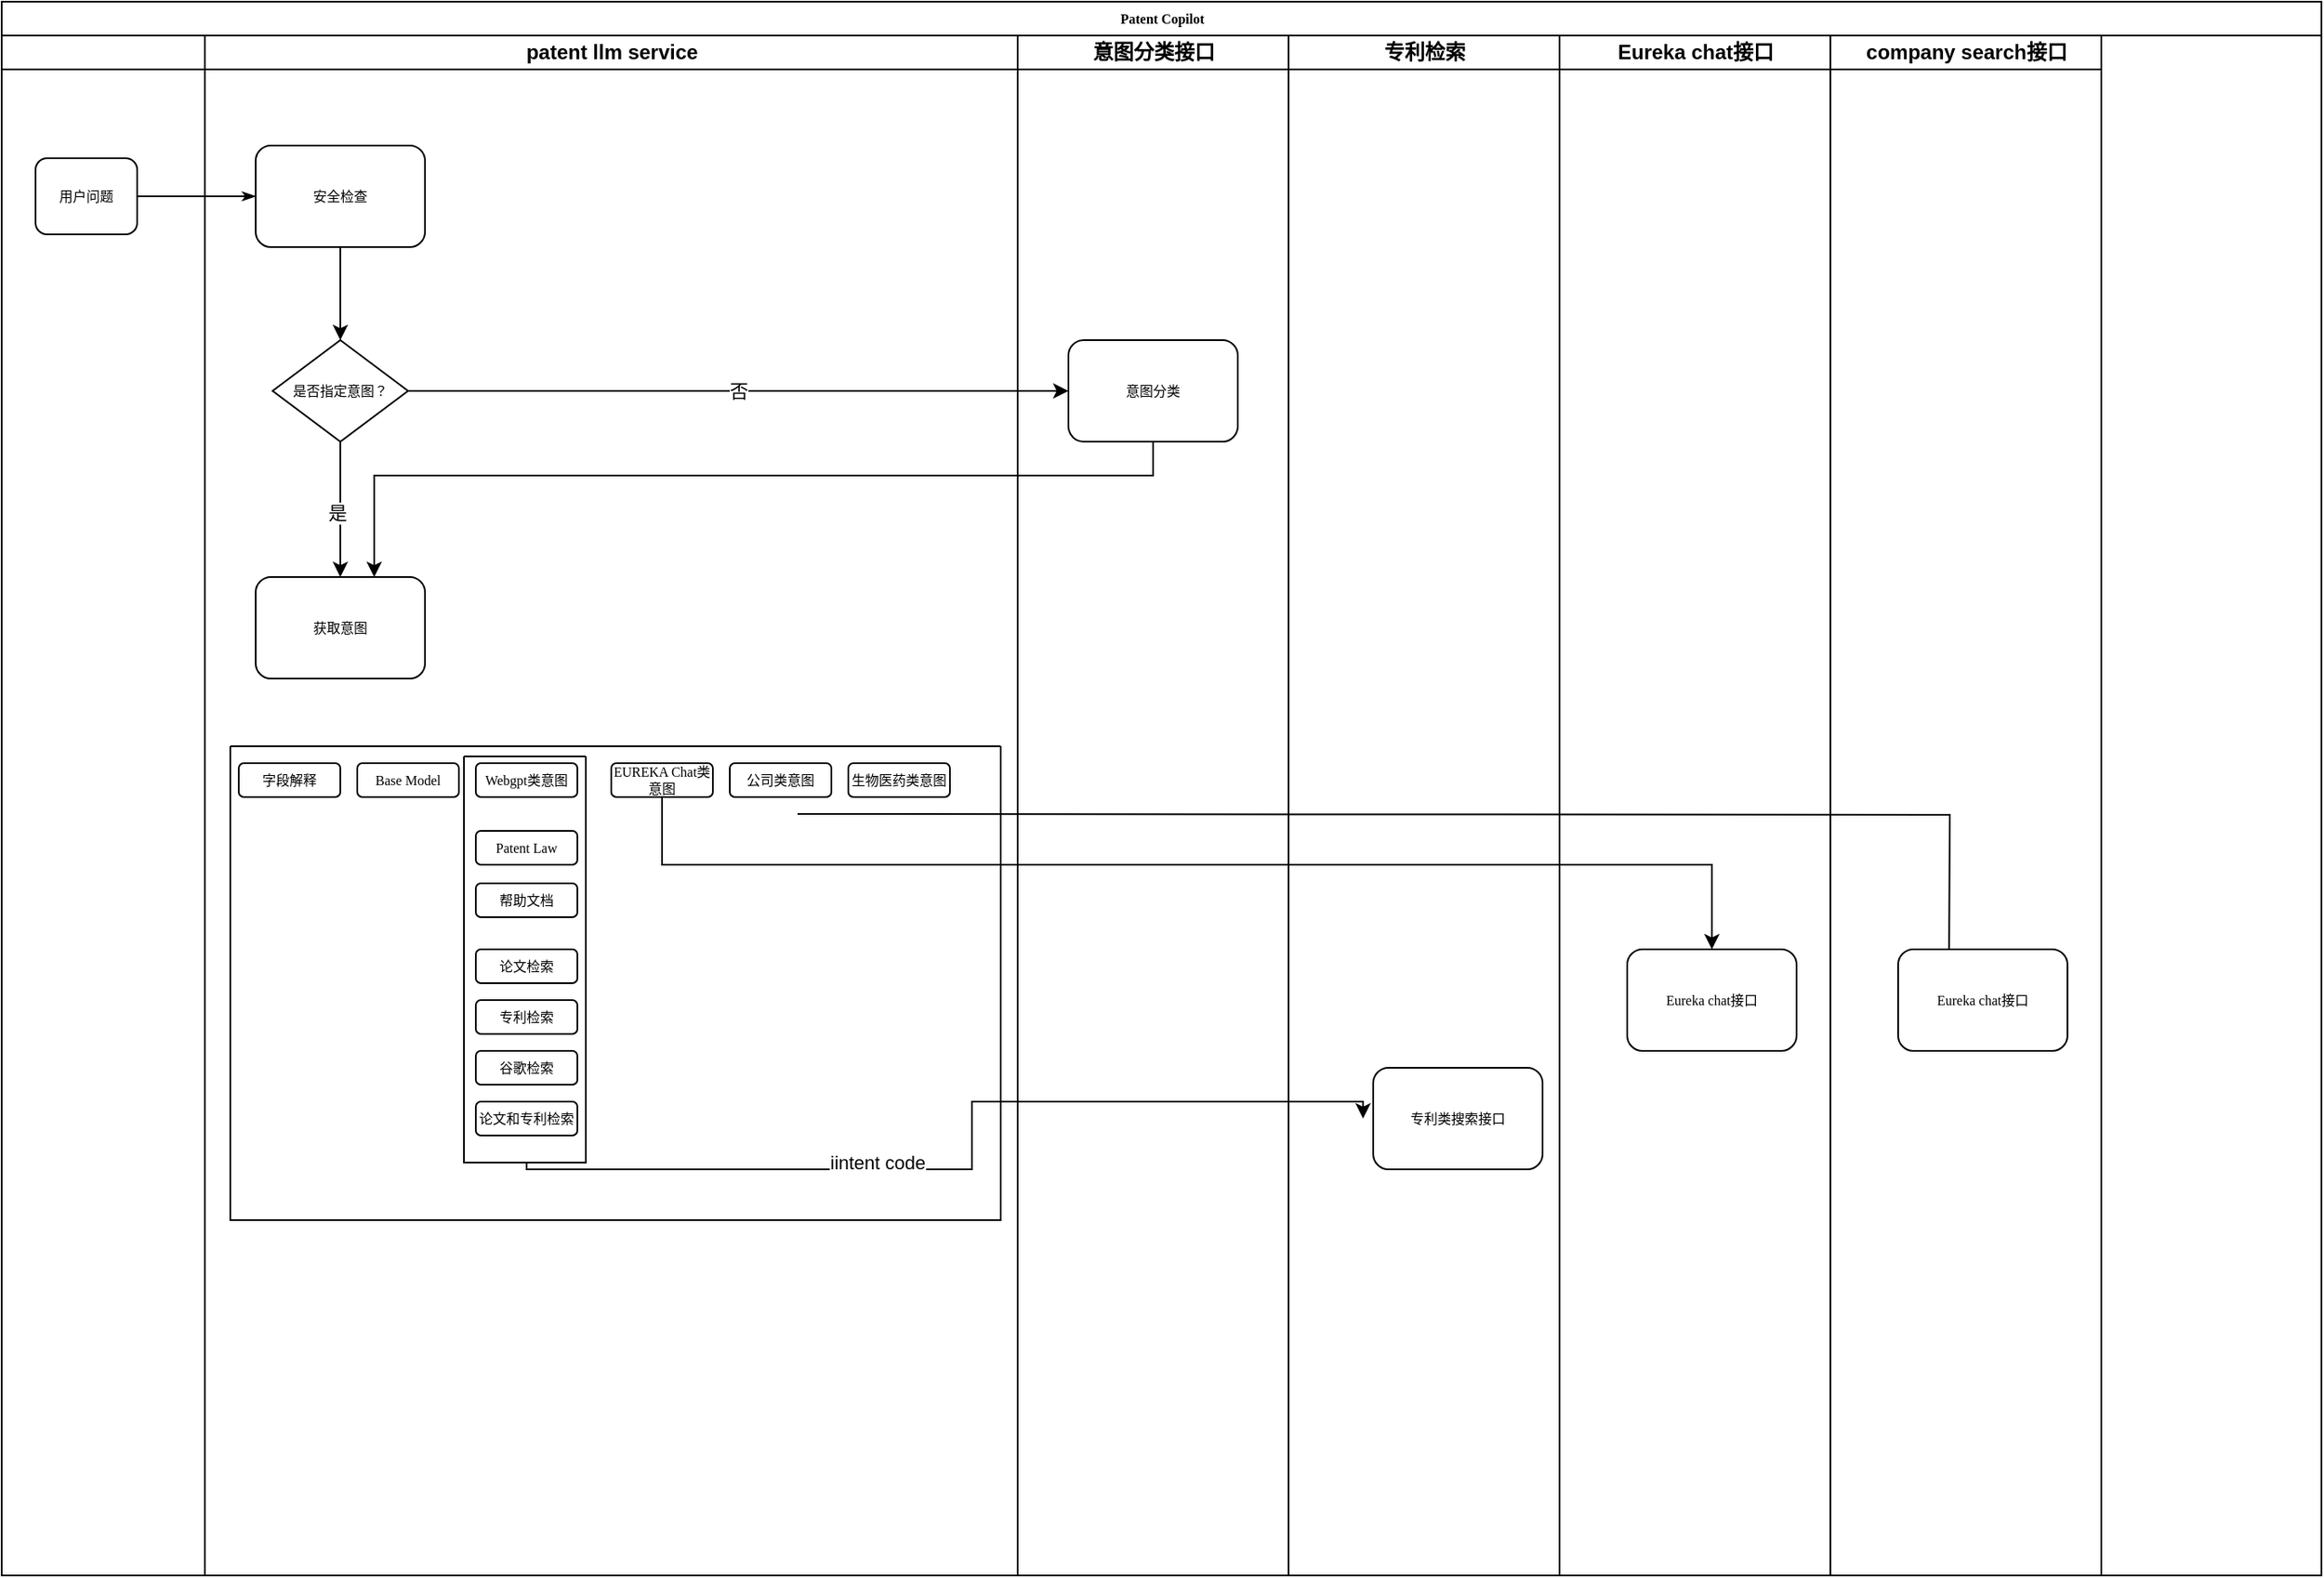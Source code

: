 <mxfile version="23.1.7" type="github">
  <diagram name="Page-1" id="74e2e168-ea6b-b213-b513-2b3c1d86103e">
    <mxGraphModel dx="1441" dy="779" grid="1" gridSize="10" guides="1" tooltips="1" connect="1" arrows="1" fold="1" page="1" pageScale="1" pageWidth="1100" pageHeight="850" background="none" math="0" shadow="0">
      <root>
        <mxCell id="0" />
        <mxCell id="1" parent="0" />
        <mxCell id="77e6c97f196da883-1" value="Patent Copilot" style="swimlane;html=1;childLayout=stackLayout;startSize=20;rounded=0;shadow=0;labelBackgroundColor=none;strokeWidth=1;fontFamily=Verdana;fontSize=8;align=center;" parent="1" vertex="1">
          <mxGeometry x="130" y="30" width="1370" height="930" as="geometry" />
        </mxCell>
        <mxCell id="77e6c97f196da883-2" value="前端业务" style="swimlane;html=1;startSize=20;" parent="77e6c97f196da883-1" vertex="1">
          <mxGeometry y="20" width="600" height="910" as="geometry" />
        </mxCell>
        <mxCell id="77e6c97f196da883-8" value="用户问题" style="rounded=1;whiteSpace=wrap;html=1;shadow=0;labelBackgroundColor=none;strokeWidth=1;fontFamily=Verdana;fontSize=8;align=center;" parent="77e6c97f196da883-2" vertex="1">
          <mxGeometry x="20" y="72.5" width="60" height="45" as="geometry" />
        </mxCell>
        <mxCell id="77e6c97f196da883-3" value="patent llm service" style="swimlane;html=1;startSize=20;" parent="77e6c97f196da883-2" vertex="1">
          <mxGeometry x="120" width="480" height="910" as="geometry" />
        </mxCell>
        <mxCell id="qPozsAheYkU9J-3sLhaw-2" value="" style="edgeStyle=orthogonalEdgeStyle;rounded=0;orthogonalLoop=1;jettySize=auto;html=1;" edge="1" parent="77e6c97f196da883-3" source="77e6c97f196da883-11" target="qPozsAheYkU9J-3sLhaw-1">
          <mxGeometry relative="1" as="geometry" />
        </mxCell>
        <mxCell id="77e6c97f196da883-11" value="安全检查" style="rounded=1;whiteSpace=wrap;html=1;shadow=0;labelBackgroundColor=none;strokeWidth=1;fontFamily=Verdana;fontSize=8;align=center;" parent="77e6c97f196da883-3" vertex="1">
          <mxGeometry x="30" y="65" width="100" height="60" as="geometry" />
        </mxCell>
        <mxCell id="77e6c97f196da883-9" value="获取意图" style="rounded=1;whiteSpace=wrap;html=1;shadow=0;labelBackgroundColor=none;strokeWidth=1;fontFamily=Verdana;fontSize=8;align=center;" parent="77e6c97f196da883-3" vertex="1">
          <mxGeometry x="30" y="320" width="100" height="60" as="geometry" />
        </mxCell>
        <mxCell id="qPozsAheYkU9J-3sLhaw-3" style="edgeStyle=orthogonalEdgeStyle;rounded=0;orthogonalLoop=1;jettySize=auto;html=1;entryX=0.5;entryY=0;entryDx=0;entryDy=0;" edge="1" parent="77e6c97f196da883-3" source="qPozsAheYkU9J-3sLhaw-1" target="77e6c97f196da883-9">
          <mxGeometry relative="1" as="geometry" />
        </mxCell>
        <mxCell id="qPozsAheYkU9J-3sLhaw-9" value="是" style="edgeLabel;html=1;align=center;verticalAlign=middle;resizable=0;points=[];" vertex="1" connectable="0" parent="qPozsAheYkU9J-3sLhaw-3">
          <mxGeometry x="0.053" y="-2" relative="1" as="geometry">
            <mxPoint as="offset" />
          </mxGeometry>
        </mxCell>
        <mxCell id="qPozsAheYkU9J-3sLhaw-1" value="是否指定意图？" style="rhombus;whiteSpace=wrap;html=1;rounded=0;shadow=0;labelBackgroundColor=none;strokeWidth=1;fontFamily=Verdana;fontSize=8;align=center;" vertex="1" parent="77e6c97f196da883-3">
          <mxGeometry x="40" y="180" width="80" height="60" as="geometry" />
        </mxCell>
        <mxCell id="qPozsAheYkU9J-3sLhaw-8" style="edgeStyle=elbowEdgeStyle;rounded=0;orthogonalLoop=1;jettySize=auto;html=1;entryX=0.75;entryY=0;entryDx=0;entryDy=0;elbow=vertical;" edge="1" parent="77e6c97f196da883-3" source="77e6c97f196da883-12">
          <mxGeometry relative="1" as="geometry">
            <mxPoint x="245" y="225" as="sourcePoint" />
            <mxPoint x="100" y="320" as="targetPoint" />
            <Array as="points">
              <mxPoint x="280" y="260" />
            </Array>
          </mxGeometry>
        </mxCell>
        <mxCell id="qPozsAheYkU9J-3sLhaw-12" value="字段解释" style="whiteSpace=wrap;html=1;fontSize=8;fontFamily=Verdana;rounded=1;shadow=0;labelBackgroundColor=none;strokeWidth=1;" vertex="1" parent="77e6c97f196da883-3">
          <mxGeometry x="20" y="430" width="60" height="20" as="geometry" />
        </mxCell>
        <mxCell id="qPozsAheYkU9J-3sLhaw-15" value="Base Model" style="whiteSpace=wrap;html=1;fontSize=8;fontFamily=Verdana;rounded=1;shadow=0;labelBackgroundColor=none;strokeWidth=1;" vertex="1" parent="77e6c97f196da883-3">
          <mxGeometry x="90" y="430" width="60" height="20" as="geometry" />
        </mxCell>
        <mxCell id="qPozsAheYkU9J-3sLhaw-16" value="Webgpt类意图" style="whiteSpace=wrap;html=1;fontSize=8;fontFamily=Verdana;rounded=1;shadow=0;labelBackgroundColor=none;strokeWidth=1;" vertex="1" parent="77e6c97f196da883-3">
          <mxGeometry x="160" y="430" width="60" height="20" as="geometry" />
        </mxCell>
        <mxCell id="qPozsAheYkU9J-3sLhaw-17" value="Patent Law" style="whiteSpace=wrap;html=1;fontSize=8;fontFamily=Verdana;rounded=1;shadow=0;labelBackgroundColor=none;strokeWidth=1;" vertex="1" parent="77e6c97f196da883-3">
          <mxGeometry x="160" y="470" width="60" height="20" as="geometry" />
        </mxCell>
        <mxCell id="qPozsAheYkU9J-3sLhaw-18" value="帮助文档" style="whiteSpace=wrap;html=1;fontSize=8;fontFamily=Verdana;rounded=1;shadow=0;labelBackgroundColor=none;strokeWidth=1;" vertex="1" parent="77e6c97f196da883-3">
          <mxGeometry x="160" y="501" width="60" height="20" as="geometry" />
        </mxCell>
        <mxCell id="qPozsAheYkU9J-3sLhaw-19" value="论文检索" style="whiteSpace=wrap;html=1;fontSize=8;fontFamily=Verdana;rounded=1;shadow=0;labelBackgroundColor=none;strokeWidth=1;" vertex="1" parent="77e6c97f196da883-3">
          <mxGeometry x="160" y="540" width="60" height="20" as="geometry" />
        </mxCell>
        <mxCell id="qPozsAheYkU9J-3sLhaw-20" value="专利检索" style="whiteSpace=wrap;html=1;fontSize=8;fontFamily=Verdana;rounded=1;shadow=0;labelBackgroundColor=none;strokeWidth=1;" vertex="1" parent="77e6c97f196da883-3">
          <mxGeometry x="160" y="570" width="60" height="20" as="geometry" />
        </mxCell>
        <mxCell id="qPozsAheYkU9J-3sLhaw-21" value="谷歌检索" style="whiteSpace=wrap;html=1;fontSize=8;fontFamily=Verdana;rounded=1;shadow=0;labelBackgroundColor=none;strokeWidth=1;" vertex="1" parent="77e6c97f196da883-3">
          <mxGeometry x="160" y="600" width="60" height="20" as="geometry" />
        </mxCell>
        <mxCell id="qPozsAheYkU9J-3sLhaw-39" value="论文和专利检索" style="whiteSpace=wrap;html=1;fontSize=8;fontFamily=Verdana;rounded=1;shadow=0;labelBackgroundColor=none;strokeWidth=1;" vertex="1" parent="77e6c97f196da883-3">
          <mxGeometry x="160" y="630" width="60" height="20" as="geometry" />
        </mxCell>
        <mxCell id="qPozsAheYkU9J-3sLhaw-41" value="EUREKA Chat类意图" style="whiteSpace=wrap;html=1;fontSize=8;fontFamily=Verdana;rounded=1;shadow=0;labelBackgroundColor=none;strokeWidth=1;" vertex="1" parent="77e6c97f196da883-3">
          <mxGeometry x="240" y="430" width="60" height="20" as="geometry" />
        </mxCell>
        <mxCell id="qPozsAheYkU9J-3sLhaw-42" value="公司类意图" style="whiteSpace=wrap;html=1;fontSize=8;fontFamily=Verdana;rounded=1;shadow=0;labelBackgroundColor=none;strokeWidth=1;" vertex="1" parent="77e6c97f196da883-3">
          <mxGeometry x="310" y="430" width="60" height="20" as="geometry" />
        </mxCell>
        <mxCell id="qPozsAheYkU9J-3sLhaw-43" value="生物医药类意图" style="whiteSpace=wrap;html=1;fontSize=8;fontFamily=Verdana;rounded=1;shadow=0;labelBackgroundColor=none;strokeWidth=1;" vertex="1" parent="77e6c97f196da883-3">
          <mxGeometry x="380" y="430" width="60" height="20" as="geometry" />
        </mxCell>
        <mxCell id="qPozsAheYkU9J-3sLhaw-44" value="" style="swimlane;startSize=0;" vertex="1" parent="77e6c97f196da883-3">
          <mxGeometry x="15" y="420" width="455" height="280" as="geometry" />
        </mxCell>
        <mxCell id="qPozsAheYkU9J-3sLhaw-50" value="" style="swimlane;startSize=0;" vertex="1" parent="qPozsAheYkU9J-3sLhaw-44">
          <mxGeometry x="138" y="6" width="72" height="240" as="geometry" />
        </mxCell>
        <mxCell id="77e6c97f196da883-26" style="edgeStyle=orthogonalEdgeStyle;rounded=1;html=1;labelBackgroundColor=none;startArrow=none;startFill=0;startSize=5;endArrow=classicThin;endFill=1;endSize=5;jettySize=auto;orthogonalLoop=1;strokeWidth=1;fontFamily=Verdana;fontSize=8" parent="77e6c97f196da883-2" source="77e6c97f196da883-8" target="77e6c97f196da883-11" edge="1">
          <mxGeometry relative="1" as="geometry" />
        </mxCell>
        <mxCell id="77e6c97f196da883-4" value="意图分类接口" style="swimlane;html=1;startSize=20;" parent="77e6c97f196da883-1" vertex="1">
          <mxGeometry x="600" y="20" width="160" height="910" as="geometry" />
        </mxCell>
        <mxCell id="77e6c97f196da883-12" value="意图分类" style="rounded=1;whiteSpace=wrap;html=1;shadow=0;labelBackgroundColor=none;strokeWidth=1;fontFamily=Verdana;fontSize=8;align=center;" parent="77e6c97f196da883-4" vertex="1">
          <mxGeometry x="30" y="180" width="100" height="60" as="geometry" />
        </mxCell>
        <mxCell id="qPozsAheYkU9J-3sLhaw-52" style="edgeStyle=orthogonalEdgeStyle;rounded=0;orthogonalLoop=1;jettySize=auto;html=1;entryX=0;entryY=0.5;entryDx=0;entryDy=0;" edge="1" parent="77e6c97f196da883-4">
          <mxGeometry relative="1" as="geometry">
            <mxPoint x="-290" y="666" as="sourcePoint" />
            <mxPoint x="204" y="640" as="targetPoint" />
            <Array as="points">
              <mxPoint x="-290" y="670" />
              <mxPoint x="-27" y="670" />
              <mxPoint x="-27" y="630" />
              <mxPoint x="204" y="630" />
            </Array>
          </mxGeometry>
        </mxCell>
        <mxCell id="qPozsAheYkU9J-3sLhaw-57" value="iintent code" style="edgeLabel;html=1;align=center;verticalAlign=middle;resizable=0;points=[];" vertex="1" connectable="0" parent="qPozsAheYkU9J-3sLhaw-52">
          <mxGeometry x="-0.23" y="4" relative="1" as="geometry">
            <mxPoint as="offset" />
          </mxGeometry>
        </mxCell>
        <mxCell id="qPozsAheYkU9J-3sLhaw-61" style="edgeStyle=orthogonalEdgeStyle;rounded=0;orthogonalLoop=1;jettySize=auto;html=1;entryX=0.5;entryY=0;entryDx=0;entryDy=0;" edge="1" parent="77e6c97f196da883-4">
          <mxGeometry relative="1" as="geometry">
            <mxPoint x="-130" y="460" as="sourcePoint" />
            <mxPoint x="550" y="560" as="targetPoint" />
          </mxGeometry>
        </mxCell>
        <mxCell id="77e6c97f196da883-5" value="专利检索" style="swimlane;html=1;startSize=20;" parent="77e6c97f196da883-1" vertex="1">
          <mxGeometry x="760" y="20" width="160" height="910" as="geometry" />
        </mxCell>
        <mxCell id="qPozsAheYkU9J-3sLhaw-48" value="专利类搜索接口" style="rounded=1;whiteSpace=wrap;html=1;shadow=0;labelBackgroundColor=none;strokeWidth=1;fontFamily=Verdana;fontSize=8;align=center;" vertex="1" parent="77e6c97f196da883-5">
          <mxGeometry x="50" y="610" width="100" height="60" as="geometry" />
        </mxCell>
        <mxCell id="qPozsAheYkU9J-3sLhaw-4" value="否" style="edgeStyle=orthogonalEdgeStyle;rounded=0;orthogonalLoop=1;jettySize=auto;html=1;" edge="1" parent="77e6c97f196da883-1" source="qPozsAheYkU9J-3sLhaw-1" target="77e6c97f196da883-12">
          <mxGeometry relative="1" as="geometry" />
        </mxCell>
        <mxCell id="qPozsAheYkU9J-3sLhaw-53" value="Eureka chat接口" style="swimlane;html=1;startSize=20;" vertex="1" parent="77e6c97f196da883-1">
          <mxGeometry x="920" y="20" width="160" height="910" as="geometry" />
        </mxCell>
        <mxCell id="qPozsAheYkU9J-3sLhaw-54" value="Eureka chat接口" style="rounded=1;whiteSpace=wrap;html=1;shadow=0;labelBackgroundColor=none;strokeWidth=1;fontFamily=Verdana;fontSize=8;align=center;" vertex="1" parent="qPozsAheYkU9J-3sLhaw-53">
          <mxGeometry x="40" y="540" width="100" height="60" as="geometry" />
        </mxCell>
        <mxCell id="qPozsAheYkU9J-3sLhaw-56" style="edgeStyle=orthogonalEdgeStyle;rounded=0;orthogonalLoop=1;jettySize=auto;html=1;entryX=0.5;entryY=0;entryDx=0;entryDy=0;" edge="1" parent="77e6c97f196da883-1" source="qPozsAheYkU9J-3sLhaw-41" target="qPozsAheYkU9J-3sLhaw-54">
          <mxGeometry relative="1" as="geometry">
            <Array as="points">
              <mxPoint x="430" y="510" />
              <mxPoint x="1050" y="510" />
            </Array>
          </mxGeometry>
        </mxCell>
        <mxCell id="qPozsAheYkU9J-3sLhaw-58" value="company search接口" style="swimlane;html=1;startSize=20;" vertex="1" parent="77e6c97f196da883-1">
          <mxGeometry x="1080" y="20" width="160" height="910" as="geometry" />
        </mxCell>
        <mxCell id="qPozsAheYkU9J-3sLhaw-59" value="Eureka chat接口" style="rounded=1;whiteSpace=wrap;html=1;shadow=0;labelBackgroundColor=none;strokeWidth=1;fontFamily=Verdana;fontSize=8;align=center;" vertex="1" parent="qPozsAheYkU9J-3sLhaw-58">
          <mxGeometry x="40" y="540" width="100" height="60" as="geometry" />
        </mxCell>
      </root>
    </mxGraphModel>
  </diagram>
</mxfile>
